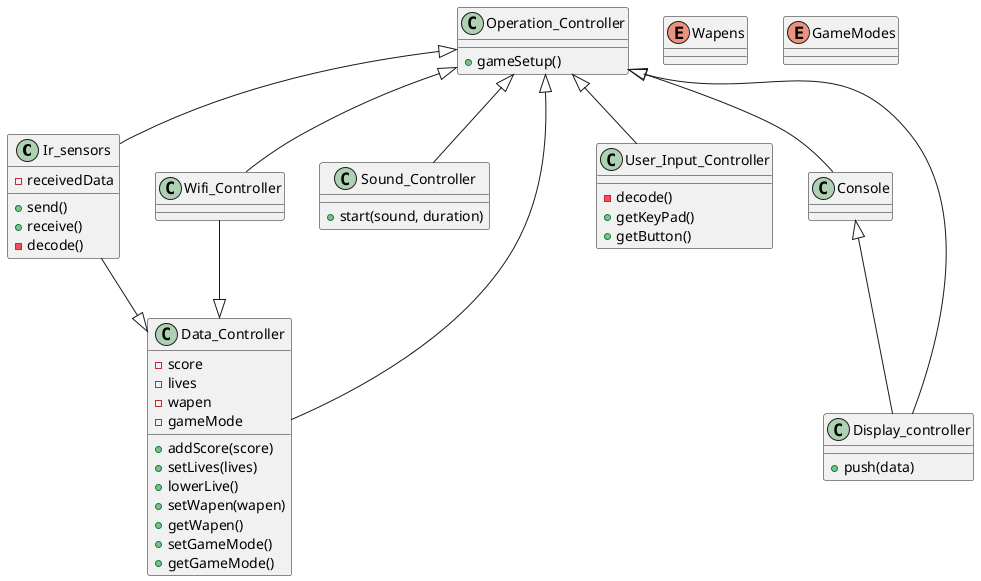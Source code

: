 @startuml

class Ir_sensors{
-receivedData
+send()
+receive()
-decode()
}
class Display_controller {
+push(data)
}
class Sound_Controller{
+start(sound, duration)
}
class Wifi_Controller{

}
class User_Input_Controller{
-decode()
+getKeyPad()
+getButton()
}
class Console{
}
class Operation_Controller{
+gameSetup()
}
class Data_Controller{
-score
-lives
-wapen
-gameMode
+addScore(score)
+setLives(lives)
+lowerLive()
+setWapen(wapen)
+getWapen()
+setGameMode()
+getGameMode()
}

enum Wapens
enum GameModes

Operation_Controller <|-- Data_Controller
Operation_Controller <|-- Display_controller
Operation_Controller <|-- Console
Operation_Controller <|-- Wifi_Controller
Operation_Controller <|-- Sound_Controller
Operation_Controller <|-- User_Input_Controller
Operation_Controller <|-- Ir_sensors

Console <|-- Display_controller
Wifi_Controller --|> Data_Controller
Ir_sensors --|> Data_Controller

'class ArrayList {
'Object[] elementData
'size()
'}

@enduml